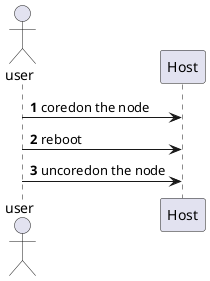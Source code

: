 @startuml reboot

actor user
autonumber

participant Host
' participant DPU

'top reboot'
'Coredon the node'
'reboot'
'uncordon the node'
' user -> Host: top level reboot

'need a box around this'
user -> Host: coredon the node
user -> Host: reboot
user -> Host: uncoredon the node

@enduml
